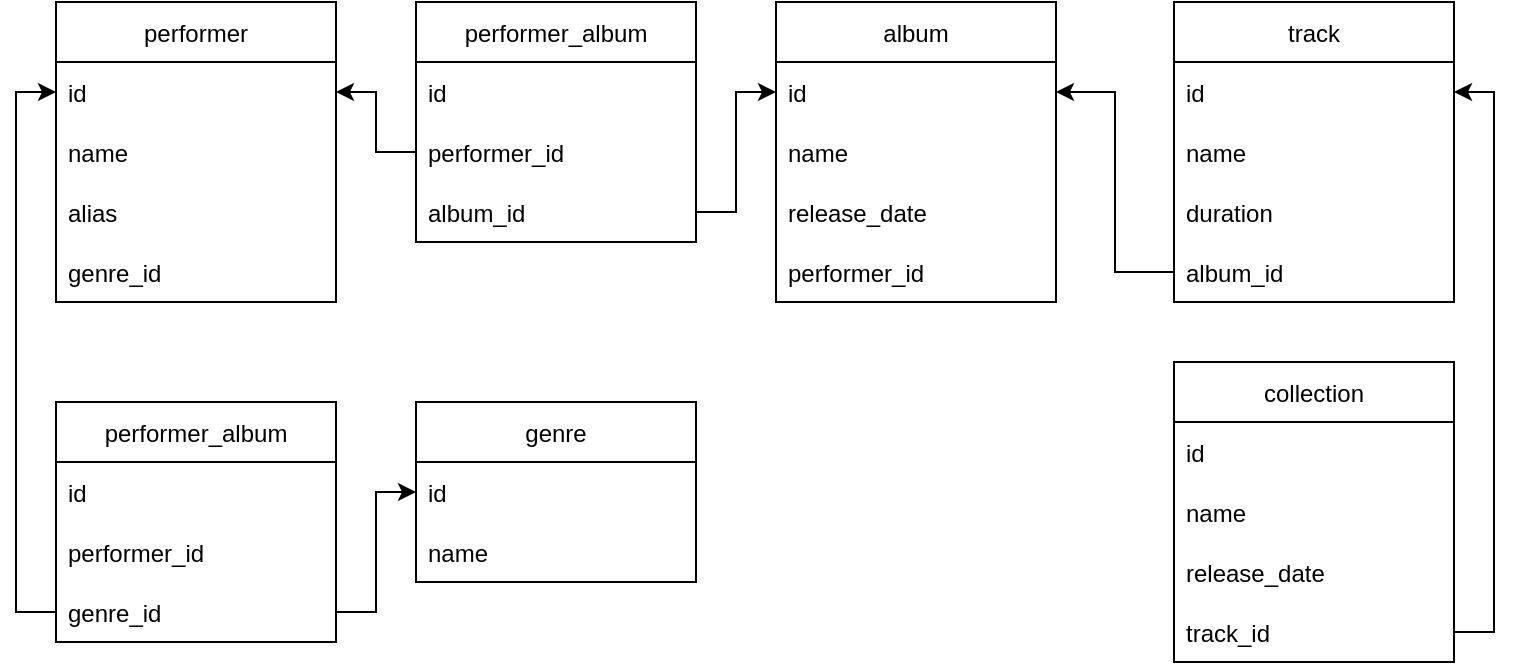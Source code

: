 <mxfile version="16.2.4" type="device"><diagram id="MsZsvoG-B-RuUB9Typ5L" name="Page-1"><mxGraphModel dx="1230" dy="761" grid="1" gridSize="10" guides="1" tooltips="1" connect="1" arrows="1" fold="1" page="1" pageScale="1" pageWidth="827" pageHeight="1169" math="0" shadow="0"><root><mxCell id="0"/><mxCell id="1" parent="0"/><mxCell id="KWDZAelS0NFY-5tU-9J0-1" value="performer" style="swimlane;fontStyle=0;childLayout=stackLayout;horizontal=1;startSize=30;horizontalStack=0;resizeParent=1;resizeParentMax=0;resizeLast=0;collapsible=1;marginBottom=0;" vertex="1" parent="1"><mxGeometry x="41" y="40" width="140" height="150" as="geometry"><mxRectangle x="40" y="80" width="80" height="30" as="alternateBounds"/></mxGeometry></mxCell><mxCell id="KWDZAelS0NFY-5tU-9J0-2" value="id" style="text;strokeColor=none;fillColor=none;align=left;verticalAlign=middle;spacingLeft=4;spacingRight=4;overflow=hidden;points=[[0,0.5],[1,0.5]];portConstraint=eastwest;rotatable=0;" vertex="1" parent="KWDZAelS0NFY-5tU-9J0-1"><mxGeometry y="30" width="140" height="30" as="geometry"/></mxCell><mxCell id="KWDZAelS0NFY-5tU-9J0-3" value="name" style="text;strokeColor=none;fillColor=none;align=left;verticalAlign=middle;spacingLeft=4;spacingRight=4;overflow=hidden;points=[[0,0.5],[1,0.5]];portConstraint=eastwest;rotatable=0;" vertex="1" parent="KWDZAelS0NFY-5tU-9J0-1"><mxGeometry y="60" width="140" height="30" as="geometry"/></mxCell><mxCell id="KWDZAelS0NFY-5tU-9J0-4" value="alias" style="text;strokeColor=none;fillColor=none;align=left;verticalAlign=middle;spacingLeft=4;spacingRight=4;overflow=hidden;points=[[0,0.5],[1,0.5]];portConstraint=eastwest;rotatable=0;" vertex="1" parent="KWDZAelS0NFY-5tU-9J0-1"><mxGeometry y="90" width="140" height="30" as="geometry"/></mxCell><mxCell id="KWDZAelS0NFY-5tU-9J0-50" value="genre_id" style="text;strokeColor=none;fillColor=none;align=left;verticalAlign=middle;spacingLeft=4;spacingRight=4;overflow=hidden;points=[[0,0.5],[1,0.5]];portConstraint=eastwest;rotatable=0;" vertex="1" parent="KWDZAelS0NFY-5tU-9J0-1"><mxGeometry y="120" width="140" height="30" as="geometry"/></mxCell><mxCell id="KWDZAelS0NFY-5tU-9J0-17" value="album" style="swimlane;fontStyle=0;childLayout=stackLayout;horizontal=1;startSize=30;horizontalStack=0;resizeParent=1;resizeParentMax=0;resizeLast=0;collapsible=1;marginBottom=0;" vertex="1" parent="1"><mxGeometry x="401" y="40" width="140" height="150" as="geometry"/></mxCell><mxCell id="KWDZAelS0NFY-5tU-9J0-18" value="id" style="text;strokeColor=none;fillColor=none;align=left;verticalAlign=middle;spacingLeft=4;spacingRight=4;overflow=hidden;points=[[0,0.5],[1,0.5]];portConstraint=eastwest;rotatable=0;" vertex="1" parent="KWDZAelS0NFY-5tU-9J0-17"><mxGeometry y="30" width="140" height="30" as="geometry"/></mxCell><mxCell id="KWDZAelS0NFY-5tU-9J0-19" value="name" style="text;strokeColor=none;fillColor=none;align=left;verticalAlign=middle;spacingLeft=4;spacingRight=4;overflow=hidden;points=[[0,0.5],[1,0.5]];portConstraint=eastwest;rotatable=0;" vertex="1" parent="KWDZAelS0NFY-5tU-9J0-17"><mxGeometry y="60" width="140" height="30" as="geometry"/></mxCell><mxCell id="KWDZAelS0NFY-5tU-9J0-20" value="release_date" style="text;strokeColor=none;fillColor=none;align=left;verticalAlign=middle;spacingLeft=4;spacingRight=4;overflow=hidden;points=[[0,0.5],[1,0.5]];portConstraint=eastwest;rotatable=0;" vertex="1" parent="KWDZAelS0NFY-5tU-9J0-17"><mxGeometry y="90" width="140" height="30" as="geometry"/></mxCell><mxCell id="KWDZAelS0NFY-5tU-9J0-40" value="performer_id" style="text;strokeColor=none;fillColor=none;align=left;verticalAlign=middle;spacingLeft=4;spacingRight=4;overflow=hidden;points=[[0,0.5],[1,0.5]];portConstraint=eastwest;rotatable=0;" vertex="1" parent="KWDZAelS0NFY-5tU-9J0-17"><mxGeometry y="120" width="140" height="30" as="geometry"/></mxCell><mxCell id="KWDZAelS0NFY-5tU-9J0-21" value="genre" style="swimlane;fontStyle=0;childLayout=stackLayout;horizontal=1;startSize=30;horizontalStack=0;resizeParent=1;resizeParentMax=0;resizeLast=0;collapsible=1;marginBottom=0;" vertex="1" parent="1"><mxGeometry x="221" y="240" width="140" height="90" as="geometry"/></mxCell><mxCell id="KWDZAelS0NFY-5tU-9J0-22" value="id" style="text;strokeColor=none;fillColor=none;align=left;verticalAlign=middle;spacingLeft=4;spacingRight=4;overflow=hidden;points=[[0,0.5],[1,0.5]];portConstraint=eastwest;rotatable=0;" vertex="1" parent="KWDZAelS0NFY-5tU-9J0-21"><mxGeometry y="30" width="140" height="30" as="geometry"/></mxCell><mxCell id="KWDZAelS0NFY-5tU-9J0-23" value="name" style="text;strokeColor=none;fillColor=none;align=left;verticalAlign=middle;spacingLeft=4;spacingRight=4;overflow=hidden;points=[[0,0.5],[1,0.5]];portConstraint=eastwest;rotatable=0;" vertex="1" parent="KWDZAelS0NFY-5tU-9J0-21"><mxGeometry y="60" width="140" height="30" as="geometry"/></mxCell><mxCell id="KWDZAelS0NFY-5tU-9J0-25" value="track" style="swimlane;fontStyle=0;childLayout=stackLayout;horizontal=1;startSize=30;horizontalStack=0;resizeParent=1;resizeParentMax=0;resizeLast=0;collapsible=1;marginBottom=0;" vertex="1" parent="1"><mxGeometry x="600" y="40" width="140" height="150" as="geometry"/></mxCell><mxCell id="KWDZAelS0NFY-5tU-9J0-26" value="id" style="text;strokeColor=none;fillColor=none;align=left;verticalAlign=middle;spacingLeft=4;spacingRight=4;overflow=hidden;points=[[0,0.5],[1,0.5]];portConstraint=eastwest;rotatable=0;" vertex="1" parent="KWDZAelS0NFY-5tU-9J0-25"><mxGeometry y="30" width="140" height="30" as="geometry"/></mxCell><mxCell id="KWDZAelS0NFY-5tU-9J0-27" value="name" style="text;strokeColor=none;fillColor=none;align=left;verticalAlign=middle;spacingLeft=4;spacingRight=4;overflow=hidden;points=[[0,0.5],[1,0.5]];portConstraint=eastwest;rotatable=0;" vertex="1" parent="KWDZAelS0NFY-5tU-9J0-25"><mxGeometry y="60" width="140" height="30" as="geometry"/></mxCell><mxCell id="KWDZAelS0NFY-5tU-9J0-28" value="duration" style="text;strokeColor=none;fillColor=none;align=left;verticalAlign=middle;spacingLeft=4;spacingRight=4;overflow=hidden;points=[[0,0.5],[1,0.5]];portConstraint=eastwest;rotatable=0;" vertex="1" parent="KWDZAelS0NFY-5tU-9J0-25"><mxGeometry y="90" width="140" height="30" as="geometry"/></mxCell><mxCell id="KWDZAelS0NFY-5tU-9J0-46" value="album_id" style="text;strokeColor=none;fillColor=none;align=left;verticalAlign=middle;spacingLeft=4;spacingRight=4;overflow=hidden;points=[[0,0.5],[1,0.5]];portConstraint=eastwest;rotatable=0;" vertex="1" parent="KWDZAelS0NFY-5tU-9J0-25"><mxGeometry y="120" width="140" height="30" as="geometry"/></mxCell><mxCell id="KWDZAelS0NFY-5tU-9J0-48" style="edgeStyle=orthogonalEdgeStyle;rounded=0;orthogonalLoop=1;jettySize=auto;html=1;entryX=1;entryY=0.5;entryDx=0;entryDy=0;" edge="1" parent="1" source="KWDZAelS0NFY-5tU-9J0-46" target="KWDZAelS0NFY-5tU-9J0-18"><mxGeometry relative="1" as="geometry"/></mxCell><mxCell id="KWDZAelS0NFY-5tU-9J0-52" value="collection" style="swimlane;fontStyle=0;childLayout=stackLayout;horizontal=1;startSize=30;horizontalStack=0;resizeParent=1;resizeParentMax=0;resizeLast=0;collapsible=1;marginBottom=0;" vertex="1" parent="1"><mxGeometry x="600" y="220" width="140" height="150" as="geometry"><mxRectangle x="40" y="80" width="80" height="30" as="alternateBounds"/></mxGeometry></mxCell><mxCell id="KWDZAelS0NFY-5tU-9J0-53" value="id" style="text;strokeColor=none;fillColor=none;align=left;verticalAlign=middle;spacingLeft=4;spacingRight=4;overflow=hidden;points=[[0,0.5],[1,0.5]];portConstraint=eastwest;rotatable=0;" vertex="1" parent="KWDZAelS0NFY-5tU-9J0-52"><mxGeometry y="30" width="140" height="30" as="geometry"/></mxCell><mxCell id="KWDZAelS0NFY-5tU-9J0-54" value="name" style="text;strokeColor=none;fillColor=none;align=left;verticalAlign=middle;spacingLeft=4;spacingRight=4;overflow=hidden;points=[[0,0.5],[1,0.5]];portConstraint=eastwest;rotatable=0;" vertex="1" parent="KWDZAelS0NFY-5tU-9J0-52"><mxGeometry y="60" width="140" height="30" as="geometry"/></mxCell><mxCell id="KWDZAelS0NFY-5tU-9J0-55" value="release_date" style="text;strokeColor=none;fillColor=none;align=left;verticalAlign=middle;spacingLeft=4;spacingRight=4;overflow=hidden;points=[[0,0.5],[1,0.5]];portConstraint=eastwest;rotatable=0;" vertex="1" parent="KWDZAelS0NFY-5tU-9J0-52"><mxGeometry y="90" width="140" height="30" as="geometry"/></mxCell><mxCell id="KWDZAelS0NFY-5tU-9J0-56" value="track_id" style="text;strokeColor=none;fillColor=none;align=left;verticalAlign=middle;spacingLeft=4;spacingRight=4;overflow=hidden;points=[[0,0.5],[1,0.5]];portConstraint=eastwest;rotatable=0;" vertex="1" parent="KWDZAelS0NFY-5tU-9J0-52"><mxGeometry y="120" width="140" height="30" as="geometry"/></mxCell><mxCell id="KWDZAelS0NFY-5tU-9J0-57" value="performer_album" style="swimlane;fontStyle=0;childLayout=stackLayout;horizontal=1;startSize=30;horizontalStack=0;resizeParent=1;resizeParentMax=0;resizeLast=0;collapsible=1;marginBottom=0;" vertex="1" parent="1"><mxGeometry x="221" y="40" width="140" height="120" as="geometry"><mxRectangle x="40" y="80" width="80" height="30" as="alternateBounds"/></mxGeometry></mxCell><mxCell id="KWDZAelS0NFY-5tU-9J0-58" value="id" style="text;strokeColor=none;fillColor=none;align=left;verticalAlign=middle;spacingLeft=4;spacingRight=4;overflow=hidden;points=[[0,0.5],[1,0.5]];portConstraint=eastwest;rotatable=0;" vertex="1" parent="KWDZAelS0NFY-5tU-9J0-57"><mxGeometry y="30" width="140" height="30" as="geometry"/></mxCell><mxCell id="KWDZAelS0NFY-5tU-9J0-59" value="performer_id" style="text;strokeColor=none;fillColor=none;align=left;verticalAlign=middle;spacingLeft=4;spacingRight=4;overflow=hidden;points=[[0,0.5],[1,0.5]];portConstraint=eastwest;rotatable=0;" vertex="1" parent="KWDZAelS0NFY-5tU-9J0-57"><mxGeometry y="60" width="140" height="30" as="geometry"/></mxCell><mxCell id="KWDZAelS0NFY-5tU-9J0-60" value="album_id" style="text;strokeColor=none;fillColor=none;align=left;verticalAlign=middle;spacingLeft=4;spacingRight=4;overflow=hidden;points=[[0,0.5],[1,0.5]];portConstraint=eastwest;rotatable=0;" vertex="1" parent="KWDZAelS0NFY-5tU-9J0-57"><mxGeometry y="90" width="140" height="30" as="geometry"/></mxCell><mxCell id="KWDZAelS0NFY-5tU-9J0-66" style="edgeStyle=orthogonalEdgeStyle;rounded=0;orthogonalLoop=1;jettySize=auto;html=1;" edge="1" parent="1" source="KWDZAelS0NFY-5tU-9J0-59" target="KWDZAelS0NFY-5tU-9J0-2"><mxGeometry relative="1" as="geometry"/></mxCell><mxCell id="KWDZAelS0NFY-5tU-9J0-67" style="edgeStyle=orthogonalEdgeStyle;rounded=0;orthogonalLoop=1;jettySize=auto;html=1;" edge="1" parent="1" source="KWDZAelS0NFY-5tU-9J0-60" target="KWDZAelS0NFY-5tU-9J0-18"><mxGeometry relative="1" as="geometry"/></mxCell><mxCell id="KWDZAelS0NFY-5tU-9J0-68" style="edgeStyle=orthogonalEdgeStyle;rounded=0;orthogonalLoop=1;jettySize=auto;html=1;entryX=1;entryY=0.5;entryDx=0;entryDy=0;" edge="1" parent="1" source="KWDZAelS0NFY-5tU-9J0-56" target="KWDZAelS0NFY-5tU-9J0-26"><mxGeometry relative="1" as="geometry"><Array as="points"><mxPoint x="760" y="355"/><mxPoint x="760" y="85"/></Array></mxGeometry></mxCell><mxCell id="KWDZAelS0NFY-5tU-9J0-69" value="performer_album" style="swimlane;fontStyle=0;childLayout=stackLayout;horizontal=1;startSize=30;horizontalStack=0;resizeParent=1;resizeParentMax=0;resizeLast=0;collapsible=1;marginBottom=0;" vertex="1" parent="1"><mxGeometry x="41" y="240" width="140" height="120" as="geometry"><mxRectangle x="40" y="80" width="80" height="30" as="alternateBounds"/></mxGeometry></mxCell><mxCell id="KWDZAelS0NFY-5tU-9J0-70" value="id" style="text;strokeColor=none;fillColor=none;align=left;verticalAlign=middle;spacingLeft=4;spacingRight=4;overflow=hidden;points=[[0,0.5],[1,0.5]];portConstraint=eastwest;rotatable=0;" vertex="1" parent="KWDZAelS0NFY-5tU-9J0-69"><mxGeometry y="30" width="140" height="30" as="geometry"/></mxCell><mxCell id="KWDZAelS0NFY-5tU-9J0-71" value="performer_id" style="text;strokeColor=none;fillColor=none;align=left;verticalAlign=middle;spacingLeft=4;spacingRight=4;overflow=hidden;points=[[0,0.5],[1,0.5]];portConstraint=eastwest;rotatable=0;" vertex="1" parent="KWDZAelS0NFY-5tU-9J0-69"><mxGeometry y="60" width="140" height="30" as="geometry"/></mxCell><mxCell id="KWDZAelS0NFY-5tU-9J0-72" value="genre_id" style="text;strokeColor=none;fillColor=none;align=left;verticalAlign=middle;spacingLeft=4;spacingRight=4;overflow=hidden;points=[[0,0.5],[1,0.5]];portConstraint=eastwest;rotatable=0;" vertex="1" parent="KWDZAelS0NFY-5tU-9J0-69"><mxGeometry y="90" width="140" height="30" as="geometry"/></mxCell><mxCell id="KWDZAelS0NFY-5tU-9J0-73" style="edgeStyle=orthogonalEdgeStyle;rounded=0;orthogonalLoop=1;jettySize=auto;html=1;" edge="1" parent="1" source="KWDZAelS0NFY-5tU-9J0-72" target="KWDZAelS0NFY-5tU-9J0-22"><mxGeometry relative="1" as="geometry"/></mxCell><mxCell id="KWDZAelS0NFY-5tU-9J0-74" style="edgeStyle=orthogonalEdgeStyle;rounded=0;orthogonalLoop=1;jettySize=auto;html=1;entryX=0;entryY=0.5;entryDx=0;entryDy=0;" edge="1" parent="1" source="KWDZAelS0NFY-5tU-9J0-72" target="KWDZAelS0NFY-5tU-9J0-2"><mxGeometry relative="1" as="geometry"/></mxCell></root></mxGraphModel></diagram></mxfile>